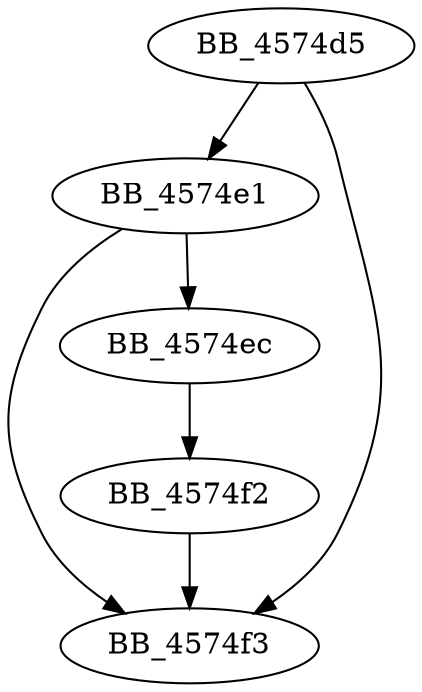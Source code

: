 DiGraph sub_4574D5{
BB_4574d5->BB_4574e1
BB_4574d5->BB_4574f3
BB_4574e1->BB_4574ec
BB_4574e1->BB_4574f3
BB_4574ec->BB_4574f2
BB_4574f2->BB_4574f3
}
